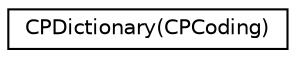 digraph "Graphical Class Hierarchy"
{
  edge [fontname="Helvetica",fontsize="10",labelfontname="Helvetica",labelfontsize="10"];
  node [fontname="Helvetica",fontsize="10",shape=record];
  rankdir="LR";
  Node1 [label="CPDictionary(CPCoding)",height=0.2,width=0.4,color="black", fillcolor="white", style="filled",URL="$category_c_p_dictionary_07_c_p_coding_08.html"];
}
